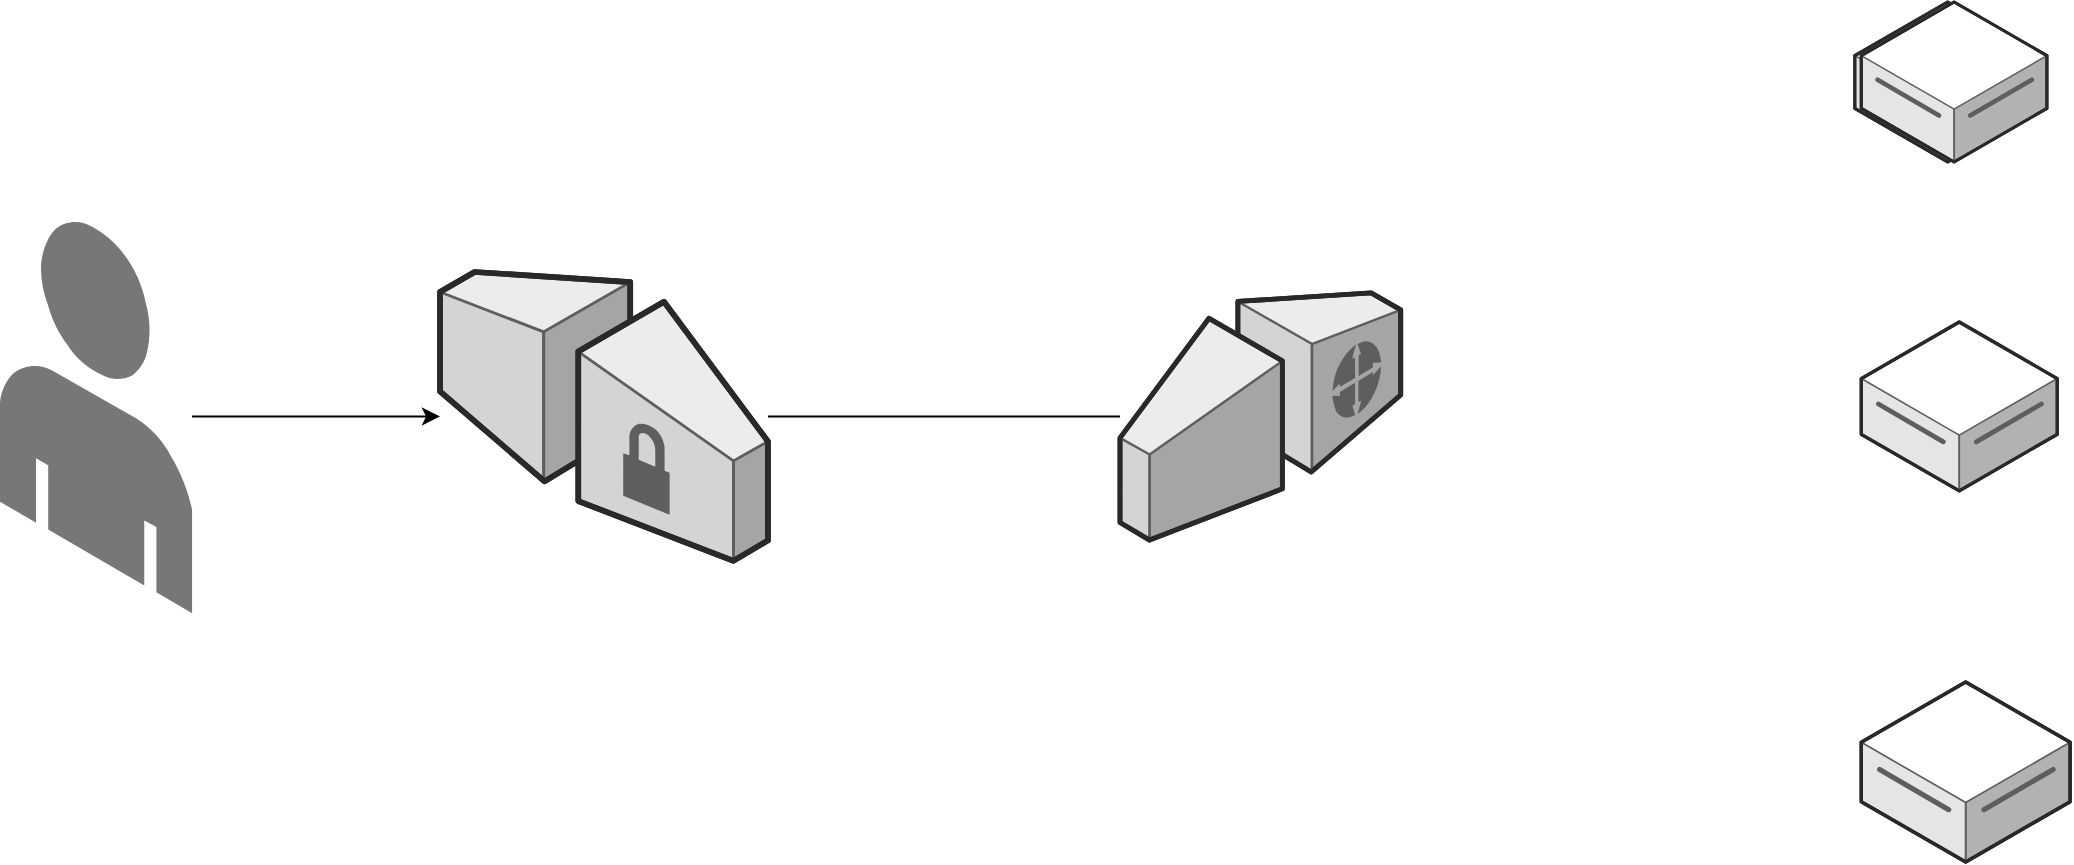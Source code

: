 <mxfile version="14.6.13" type="github">
  <diagram name="Page-1" id="aaaa8250-4180-3840-79b5-4cada1eebb92">
    <mxGraphModel dx="1609" dy="-1099" grid="1" gridSize="10" guides="1" tooltips="1" connect="1" arrows="1" fold="1" page="1" pageScale="1" pageWidth="850" pageHeight="1100" background="none" math="0" shadow="0">
      <root>
        <mxCell id="0" />
        <mxCell id="1" parent="0" />
        <mxCell id="LoBBVImWNWukxEiY-rpg-7" value="" style="verticalLabelPosition=bottom;html=1;verticalAlign=top;strokeWidth=1;align=center;outlineConnect=0;dashed=0;outlineConnect=0;shape=mxgraph.aws3d.vpcGateway;fillColor=#ECECEC;strokeColor=#5E5E5E;aspect=fixed;" vertex="1" parent="1">
          <mxGeometry x="420" y="2965" width="163.99" height="144.46" as="geometry" />
        </mxCell>
        <mxCell id="LoBBVImWNWukxEiY-rpg-9" style="edgeStyle=orthogonalEdgeStyle;rounded=0;orthogonalLoop=1;jettySize=auto;html=1;" edge="1" parent="1" source="LoBBVImWNWukxEiY-rpg-8" target="LoBBVImWNWukxEiY-rpg-7">
          <mxGeometry relative="1" as="geometry" />
        </mxCell>
        <mxCell id="LoBBVImWNWukxEiY-rpg-8" value="" style="verticalLabelPosition=bottom;html=1;verticalAlign=top;strokeWidth=1;align=center;outlineConnect=0;dashed=0;outlineConnect=0;shape=mxgraph.aws3d.end_user;strokeColor=none;fillColor=#777777;aspect=fixed;" vertex="1" parent="1">
          <mxGeometry x="200" y="2938.78" width="96.04" height="196.9" as="geometry" />
        </mxCell>
        <mxCell id="LoBBVImWNWukxEiY-rpg-10" value="" style="verticalLabelPosition=bottom;html=1;verticalAlign=top;strokeWidth=1;align=center;outlineConnect=0;dashed=0;outlineConnect=0;shape=mxgraph.aws3d.dataServer;strokeColor=#5E5E5E;aspect=fixed;" vertex="1" parent="1">
          <mxGeometry x="1130.63" y="2990" width="98" height="84.45" as="geometry" />
        </mxCell>
        <mxCell id="LoBBVImWNWukxEiY-rpg-11" value="" style="verticalLabelPosition=bottom;html=1;verticalAlign=top;strokeWidth=1;align=center;outlineConnect=0;dashed=0;outlineConnect=0;shape=mxgraph.aws3d.dataServer;strokeColor=#5E5E5E;aspect=fixed;" vertex="1" parent="1">
          <mxGeometry x="1127.41" y="2830" width="92.83" height="80" as="geometry" />
        </mxCell>
        <mxCell id="LoBBVImWNWukxEiY-rpg-12" value="" style="verticalLabelPosition=bottom;html=1;verticalAlign=top;strokeWidth=1;align=center;outlineConnect=0;dashed=0;outlineConnect=0;shape=mxgraph.aws3d.dataServer;strokeColor=#5E5E5E;aspect=fixed;" vertex="1" parent="1">
          <mxGeometry x="1130.63" y="3170" width="104.44" height="90" as="geometry" />
        </mxCell>
        <mxCell id="LoBBVImWNWukxEiY-rpg-16" value="" style="verticalLabelPosition=bottom;html=1;verticalAlign=top;strokeWidth=1;align=center;outlineConnect=0;dashed=0;outlineConnect=0;shape=mxgraph.aws3d.customerGateway;fillColor=#ECECEC;strokeColor=#5E5E5E;aspect=fixed;" vertex="1" parent="1">
          <mxGeometry x="760" y="2975.41" width="140.36" height="123.64" as="geometry" />
        </mxCell>
        <mxCell id="LoBBVImWNWukxEiY-rpg-17" value="" style="edgeStyle=orthogonalEdgeStyle;rounded=0;orthogonalLoop=1;jettySize=auto;html=1;endArrow=none;" edge="1" parent="1" source="LoBBVImWNWukxEiY-rpg-7" target="LoBBVImWNWukxEiY-rpg-16">
          <mxGeometry relative="1" as="geometry">
            <mxPoint x="831.13" y="2963.45" as="sourcePoint" />
            <mxPoint x="1713" y="2963.45" as="targetPoint" />
          </mxGeometry>
        </mxCell>
        <mxCell id="LoBBVImWNWukxEiY-rpg-20" value="" style="verticalLabelPosition=bottom;html=1;verticalAlign=top;strokeWidth=1;align=center;outlineConnect=0;dashed=0;outlineConnect=0;shape=mxgraph.aws3d.dataServer;strokeColor=#5E5E5E;aspect=fixed;" vertex="1" parent="1">
          <mxGeometry x="1130.63" y="2830" width="92.83" height="80" as="geometry" />
        </mxCell>
      </root>
    </mxGraphModel>
  </diagram>
</mxfile>

